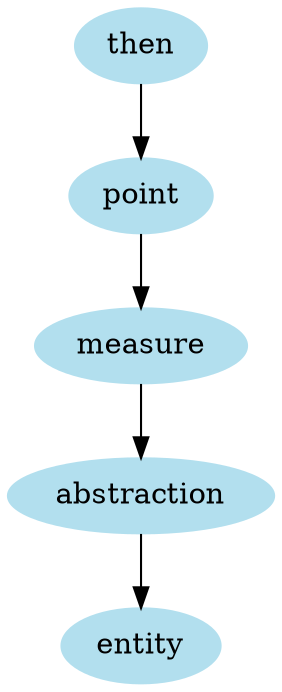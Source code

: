 digraph unix {
	node [color=lightblue2 style=filled]
	size="6,6"
	then -> point
	point -> measure
	measure -> abstraction
	abstraction -> entity
}
